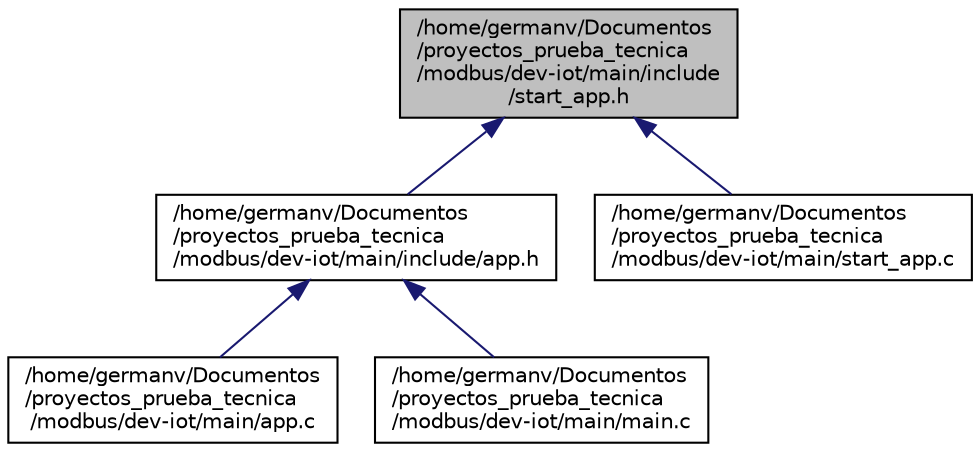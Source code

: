 digraph "/home/germanv/Documentos/proyectos_prueba_tecnica/modbus/dev-iot/main/include/start_app.h"
{
 // LATEX_PDF_SIZE
  edge [fontname="Helvetica",fontsize="10",labelfontname="Helvetica",labelfontsize="10"];
  node [fontname="Helvetica",fontsize="10",shape=record];
  Node1 [label="/home/germanv/Documentos\l/proyectos_prueba_tecnica\l/modbus/dev-iot/main/include\l/start_app.h",height=0.2,width=0.4,color="black", fillcolor="grey75", style="filled", fontcolor="black",tooltip=" "];
  Node1 -> Node2 [dir="back",color="midnightblue",fontsize="10",style="solid",fontname="Helvetica"];
  Node2 [label="/home/germanv/Documentos\l/proyectos_prueba_tecnica\l/modbus/dev-iot/main/include/app.h",height=0.2,width=0.4,color="black", fillcolor="white", style="filled",URL="$app_8h.html",tooltip="Main header file for the ESP32 MQTT project."];
  Node2 -> Node3 [dir="back",color="midnightblue",fontsize="10",style="solid",fontname="Helvetica"];
  Node3 [label="/home/germanv/Documentos\l/proyectos_prueba_tecnica\l/modbus/dev-iot/main/app.c",height=0.2,width=0.4,color="black", fillcolor="white", style="filled",URL="$app_8c.html",tooltip=" "];
  Node2 -> Node4 [dir="back",color="midnightblue",fontsize="10",style="solid",fontname="Helvetica"];
  Node4 [label="/home/germanv/Documentos\l/proyectos_prueba_tecnica\l/modbus/dev-iot/main/main.c",height=0.2,width=0.4,color="black", fillcolor="white", style="filled",URL="$main_8c.html",tooltip=" "];
  Node1 -> Node5 [dir="back",color="midnightblue",fontsize="10",style="solid",fontname="Helvetica"];
  Node5 [label="/home/germanv/Documentos\l/proyectos_prueba_tecnica\l/modbus/dev-iot/main/start_app.c",height=0.2,width=0.4,color="black", fillcolor="white", style="filled",URL="$start__app_8c.html",tooltip=" "];
}

